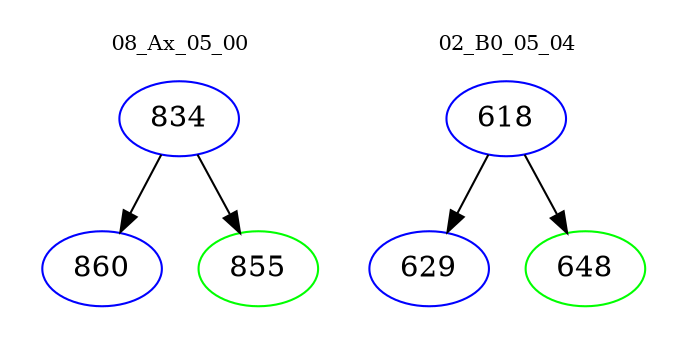 digraph{
subgraph cluster_0 {
color = white
label = "08_Ax_05_00";
fontsize=10;
T0_834 [label="834", color="blue"]
T0_834 -> T0_860 [color="black"]
T0_860 [label="860", color="blue"]
T0_834 -> T0_855 [color="black"]
T0_855 [label="855", color="green"]
}
subgraph cluster_1 {
color = white
label = "02_B0_05_04";
fontsize=10;
T1_618 [label="618", color="blue"]
T1_618 -> T1_629 [color="black"]
T1_629 [label="629", color="blue"]
T1_618 -> T1_648 [color="black"]
T1_648 [label="648", color="green"]
}
}
